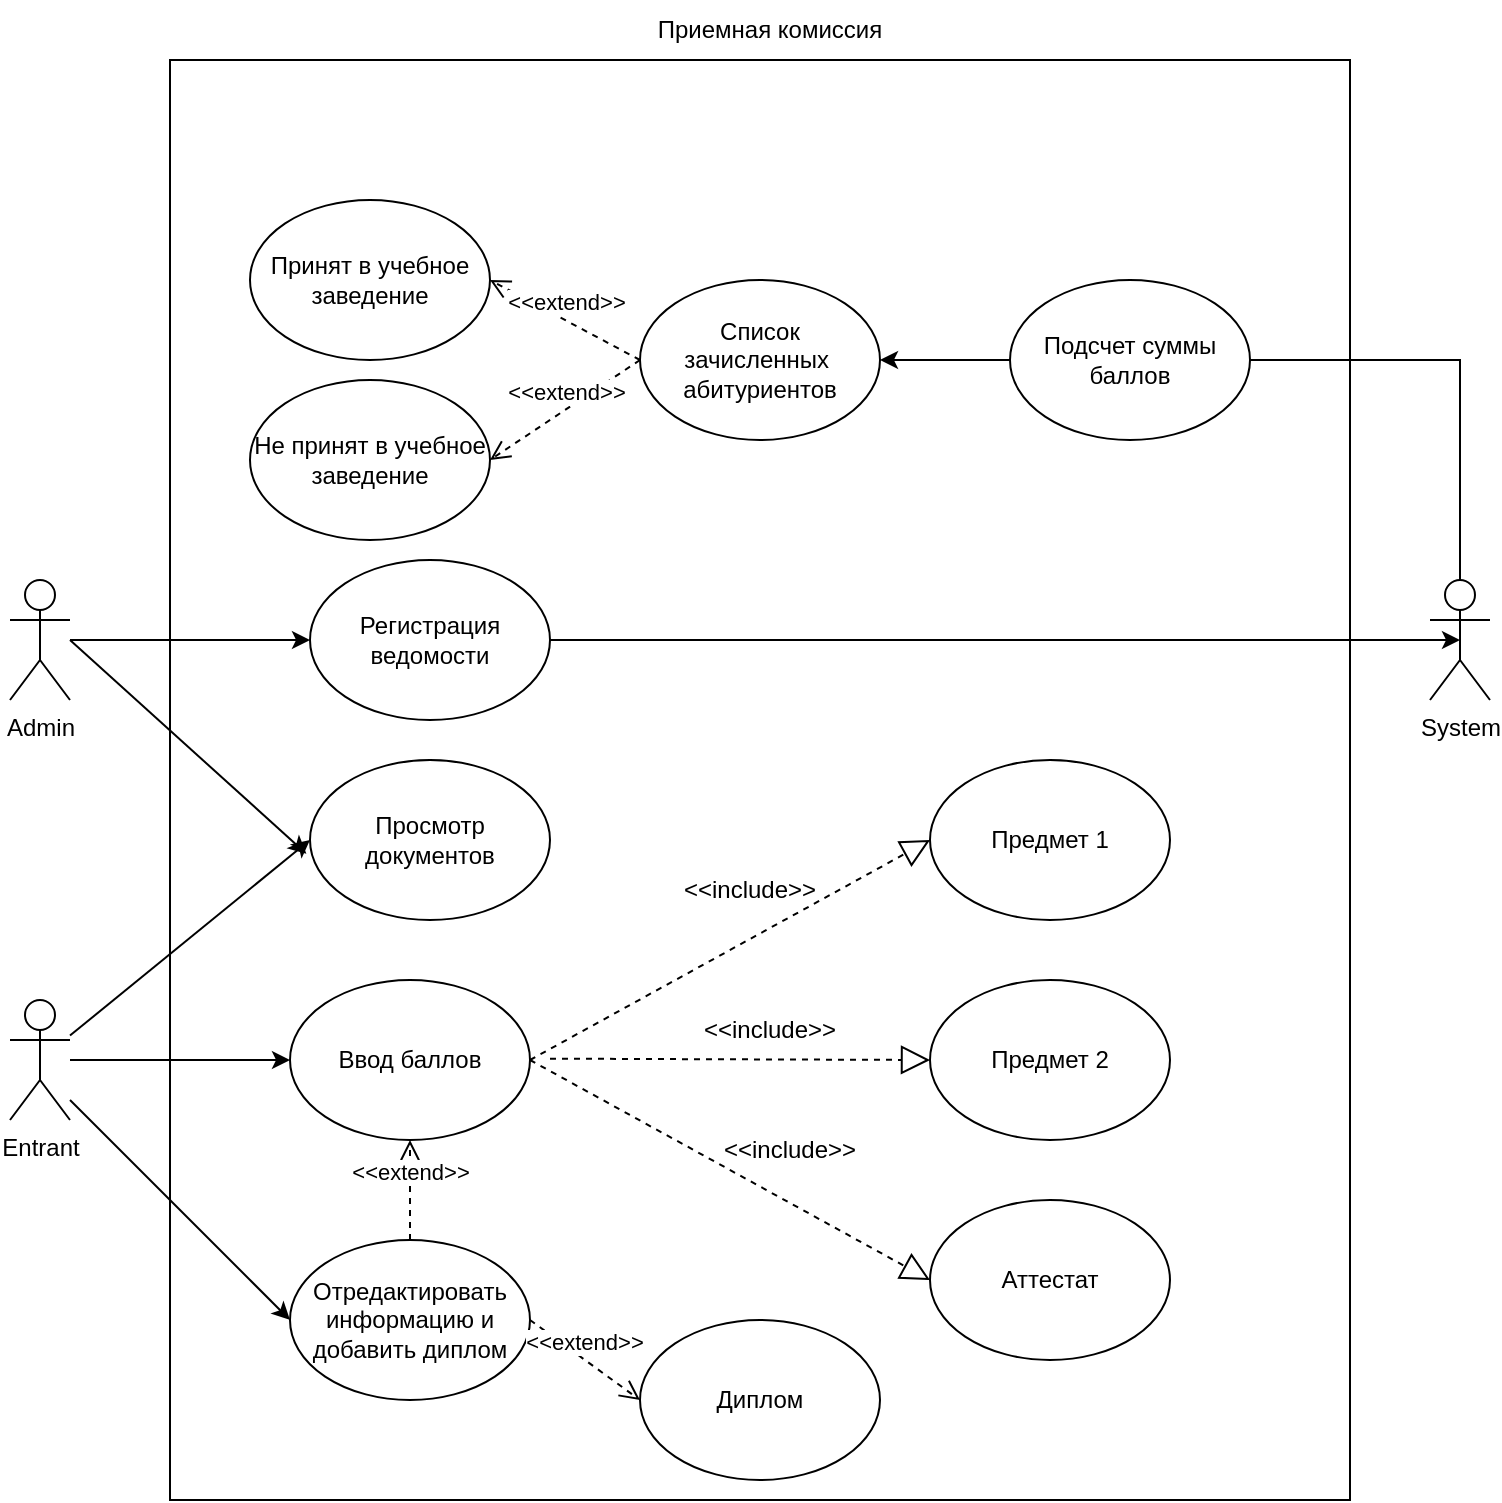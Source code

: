 <mxfile version="20.6.2" type="device" pages="5"><diagram name="Диаграмма вариантов использования с включениями и расширениями" id="e7e014a7-5840-1c2e-5031-d8a46d1fe8dd"><mxGraphModel dx="1232" dy="547" grid="1" gridSize="10" guides="1" tooltips="1" connect="1" arrows="1" fold="1" page="1" pageScale="1" pageWidth="1169" pageHeight="826" background="none" math="0" shadow="0"><root><mxCell id="0"/><mxCell id="1" parent="0"/><mxCell id="yzhm3s951CLzkCo0ZuKs-41" value="" style="rounded=0;whiteSpace=wrap;html=1;" parent="1" vertex="1"><mxGeometry x="240" y="60" width="590" height="720" as="geometry"/></mxCell><mxCell id="yzhm3s951CLzkCo0ZuKs-42" value="Приемная комиссия" style="text;html=1;strokeColor=none;fillColor=none;align=center;verticalAlign=middle;whiteSpace=wrap;rounded=0;" parent="1" vertex="1"><mxGeometry x="460" y="30" width="160" height="30" as="geometry"/></mxCell><mxCell id="yzhm3s951CLzkCo0ZuKs-74" value="" style="edgeStyle=orthogonalEdgeStyle;rounded=0;orthogonalLoop=1;jettySize=auto;html=1;" parent="1" source="yzhm3s951CLzkCo0ZuKs-43" target="yzhm3s951CLzkCo0ZuKs-51" edge="1"><mxGeometry relative="1" as="geometry"/></mxCell><mxCell id="yzhm3s951CLzkCo0ZuKs-43" value="Entrant" style="shape=umlActor;verticalLabelPosition=bottom;verticalAlign=top;html=1;outlineConnect=0;" parent="1" vertex="1"><mxGeometry x="160" y="530" width="30" height="60" as="geometry"/></mxCell><mxCell id="yzhm3s951CLzkCo0ZuKs-84" value="" style="edgeStyle=orthogonalEdgeStyle;rounded=0;orthogonalLoop=1;jettySize=auto;html=1;" parent="1" source="yzhm3s951CLzkCo0ZuKs-44" target="yzhm3s951CLzkCo0ZuKs-59" edge="1"><mxGeometry relative="1" as="geometry"/></mxCell><mxCell id="yzhm3s951CLzkCo0ZuKs-44" value="Admin" style="shape=umlActor;verticalLabelPosition=bottom;verticalAlign=top;html=1;outlineConnect=0;" parent="1" vertex="1"><mxGeometry x="160" y="320" width="30" height="60" as="geometry"/></mxCell><mxCell id="yzhm3s951CLzkCo0ZuKs-51" value="Ввод баллов" style="ellipse;whiteSpace=wrap;html=1;" parent="1" vertex="1"><mxGeometry x="300" y="520" width="120" height="80" as="geometry"/></mxCell><mxCell id="yzhm3s951CLzkCo0ZuKs-56" value="Предмет 1" style="ellipse;whiteSpace=wrap;html=1;" parent="1" vertex="1"><mxGeometry x="620" y="410" width="120" height="80" as="geometry"/></mxCell><mxCell id="yzhm3s951CLzkCo0ZuKs-57" value="Предмет 2" style="ellipse;whiteSpace=wrap;html=1;" parent="1" vertex="1"><mxGeometry x="620" y="520" width="120" height="80" as="geometry"/></mxCell><mxCell id="yzhm3s951CLzkCo0ZuKs-58" value="Аттестат" style="ellipse;whiteSpace=wrap;html=1;" parent="1" vertex="1"><mxGeometry x="620" y="630" width="120" height="80" as="geometry"/></mxCell><mxCell id="yzhm3s951CLzkCo0ZuKs-89" style="edgeStyle=orthogonalEdgeStyle;rounded=0;orthogonalLoop=1;jettySize=auto;html=1;exitX=1;exitY=0.5;exitDx=0;exitDy=0;entryX=0.5;entryY=0.5;entryDx=0;entryDy=0;entryPerimeter=0;" parent="1" source="yzhm3s951CLzkCo0ZuKs-59" target="yzhm3s951CLzkCo0ZuKs-63" edge="1"><mxGeometry relative="1" as="geometry"><mxPoint x="820" y="280.0" as="targetPoint"/></mxGeometry></mxCell><mxCell id="yzhm3s951CLzkCo0ZuKs-59" value="Регистрация ведомости" style="ellipse;whiteSpace=wrap;html=1;" parent="1" vertex="1"><mxGeometry x="310" y="310" width="120" height="80" as="geometry"/></mxCell><mxCell id="yzhm3s951CLzkCo0ZuKs-63" value="System" style="shape=umlActor;verticalLabelPosition=bottom;verticalAlign=top;html=1;outlineConnect=0;direction=east;" parent="1" vertex="1"><mxGeometry x="870" y="320" width="30" height="60" as="geometry"/></mxCell><mxCell id="yzhm3s951CLzkCo0ZuKs-72" value="Список зачисленных&amp;nbsp;&lt;br&gt;&amp;nbsp;абитуриентов&amp;nbsp;" style="ellipse;whiteSpace=wrap;html=1;" parent="1" vertex="1"><mxGeometry x="475" y="170" width="120" height="80" as="geometry"/></mxCell><mxCell id="yzhm3s951CLzkCo0ZuKs-77" value="" style="endArrow=block;dashed=1;endFill=0;endSize=12;html=1;rounded=0;entryX=0;entryY=0.5;entryDx=0;entryDy=0;" parent="1" target="yzhm3s951CLzkCo0ZuKs-57" edge="1"><mxGeometry width="160" relative="1" as="geometry"><mxPoint x="430" y="559.33" as="sourcePoint"/><mxPoint x="520" y="559.33" as="targetPoint"/></mxGeometry></mxCell><mxCell id="yzhm3s951CLzkCo0ZuKs-78" value="" style="endArrow=block;dashed=1;endFill=0;endSize=12;html=1;rounded=0;entryX=0;entryY=0.5;entryDx=0;entryDy=0;exitX=1;exitY=0.5;exitDx=0;exitDy=0;" parent="1" source="yzhm3s951CLzkCo0ZuKs-51" target="yzhm3s951CLzkCo0ZuKs-56" edge="1"><mxGeometry width="160" relative="1" as="geometry"><mxPoint x="420" y="530.0" as="sourcePoint"/><mxPoint x="610" y="530.67" as="targetPoint"/></mxGeometry></mxCell><mxCell id="yzhm3s951CLzkCo0ZuKs-79" value="" style="endArrow=block;dashed=1;endFill=0;endSize=12;html=1;rounded=0;entryX=0;entryY=0.5;entryDx=0;entryDy=0;exitX=1;exitY=0.5;exitDx=0;exitDy=0;" parent="1" source="yzhm3s951CLzkCo0ZuKs-51" target="yzhm3s951CLzkCo0ZuKs-58" edge="1"><mxGeometry width="160" relative="1" as="geometry"><mxPoint x="440" y="570" as="sourcePoint"/><mxPoint x="630" y="460" as="targetPoint"/></mxGeometry></mxCell><mxCell id="yzhm3s951CLzkCo0ZuKs-93" style="edgeStyle=orthogonalEdgeStyle;rounded=0;orthogonalLoop=1;jettySize=auto;html=1;exitX=0;exitY=0.5;exitDx=0;exitDy=0;entryX=1;entryY=0.5;entryDx=0;entryDy=0;" parent="1" source="yzhm3s951CLzkCo0ZuKs-91" target="yzhm3s951CLzkCo0ZuKs-72" edge="1"><mxGeometry relative="1" as="geometry"/></mxCell><mxCell id="yzhm3s951CLzkCo0ZuKs-91" value="Подсчет суммы баллов" style="ellipse;whiteSpace=wrap;html=1;" parent="1" vertex="1"><mxGeometry x="660" y="170" width="120" height="80" as="geometry"/></mxCell><mxCell id="yzhm3s951CLzkCo0ZuKs-92" value="" style="edgeStyle=orthogonalEdgeStyle;rounded=0;orthogonalLoop=1;jettySize=auto;html=1;exitX=0.5;exitY=0;exitDx=0;exitDy=0;exitPerimeter=0;entryX=1;entryY=0.5;entryDx=0;entryDy=0;endArrow=none;" parent="1" source="yzhm3s951CLzkCo0ZuKs-63" target="yzhm3s951CLzkCo0ZuKs-91" edge="1"><mxGeometry relative="1" as="geometry"><mxPoint x="905" y="240" as="sourcePoint"/><mxPoint x="620" y="210" as="targetPoint"/></mxGeometry></mxCell><mxCell id="yzhm3s951CLzkCo0ZuKs-94" value="Принят в учебное заведение" style="ellipse;whiteSpace=wrap;html=1;" parent="1" vertex="1"><mxGeometry x="280" y="130" width="120" height="80" as="geometry"/></mxCell><mxCell id="yzhm3s951CLzkCo0ZuKs-95" value="Не принят в учебное заведение" style="ellipse;whiteSpace=wrap;html=1;" parent="1" vertex="1"><mxGeometry x="280" y="220" width="120" height="80" as="geometry"/></mxCell><mxCell id="yzhm3s951CLzkCo0ZuKs-96" value="&amp;lt;&amp;lt;extend&amp;gt;&amp;gt;" style="html=1;verticalAlign=bottom;endArrow=open;dashed=1;endSize=8;rounded=0;exitX=0;exitY=0.5;exitDx=0;exitDy=0;entryX=1;entryY=0.5;entryDx=0;entryDy=0;" parent="1" source="yzhm3s951CLzkCo0ZuKs-72" target="yzhm3s951CLzkCo0ZuKs-94" edge="1"><mxGeometry relative="1" as="geometry"><mxPoint x="570" y="430" as="sourcePoint"/><mxPoint x="490" y="430" as="targetPoint"/></mxGeometry></mxCell><mxCell id="yzhm3s951CLzkCo0ZuKs-97" value="&amp;lt;&amp;lt;extend&amp;gt;&amp;gt;" style="html=1;verticalAlign=bottom;endArrow=open;dashed=1;endSize=8;rounded=0;exitX=0;exitY=0.5;exitDx=0;exitDy=0;entryX=1;entryY=0.5;entryDx=0;entryDy=0;" parent="1" source="yzhm3s951CLzkCo0ZuKs-72" target="yzhm3s951CLzkCo0ZuKs-95" edge="1"><mxGeometry relative="1" as="geometry"><mxPoint x="570" y="430" as="sourcePoint"/><mxPoint x="490" y="430" as="targetPoint"/></mxGeometry></mxCell><mxCell id="yzhm3s951CLzkCo0ZuKs-98" value="&amp;lt;&amp;lt;include&amp;gt;&amp;gt;" style="text;html=1;strokeColor=none;fillColor=none;align=center;verticalAlign=middle;whiteSpace=wrap;rounded=0;" parent="1" vertex="1"><mxGeometry x="500" y="460" width="60" height="30" as="geometry"/></mxCell><mxCell id="yzhm3s951CLzkCo0ZuKs-99" value="&amp;lt;&amp;lt;include&amp;gt;&amp;gt;" style="text;html=1;strokeColor=none;fillColor=none;align=center;verticalAlign=middle;whiteSpace=wrap;rounded=0;" parent="1" vertex="1"><mxGeometry x="510" y="530" width="60" height="30" as="geometry"/></mxCell><mxCell id="yzhm3s951CLzkCo0ZuKs-100" value="&amp;lt;&amp;lt;include&amp;gt;&amp;gt;" style="text;html=1;strokeColor=none;fillColor=none;align=center;verticalAlign=middle;whiteSpace=wrap;rounded=0;" parent="1" vertex="1"><mxGeometry x="520" y="590" width="60" height="30" as="geometry"/></mxCell><mxCell id="fYZSoEeZLHZ1Xmd56i_6-1" value="Просмотр документов" style="ellipse;whiteSpace=wrap;html=1;" parent="1" vertex="1"><mxGeometry x="310" y="410" width="120" height="80" as="geometry"/></mxCell><mxCell id="fYZSoEeZLHZ1Xmd56i_6-3" value="" style="endArrow=classic;html=1;rounded=0;entryX=0;entryY=0.5;entryDx=0;entryDy=0;" parent="1" source="yzhm3s951CLzkCo0ZuKs-43" target="fYZSoEeZLHZ1Xmd56i_6-1" edge="1"><mxGeometry width="50" height="50" relative="1" as="geometry"><mxPoint x="560" y="540" as="sourcePoint"/><mxPoint x="610" y="490" as="targetPoint"/></mxGeometry></mxCell><mxCell id="fYZSoEeZLHZ1Xmd56i_6-4" value="" style="endArrow=classic;html=1;rounded=0;entryX=-0.015;entryY=0.586;entryDx=0;entryDy=0;entryPerimeter=0;" parent="1" target="fYZSoEeZLHZ1Xmd56i_6-1" edge="1"><mxGeometry width="50" height="50" relative="1" as="geometry"><mxPoint x="190" y="350" as="sourcePoint"/><mxPoint x="450" y="490" as="targetPoint"/></mxGeometry></mxCell><mxCell id="fYZSoEeZLHZ1Xmd56i_6-5" value="Отредактировать информацию и добавить диплом" style="ellipse;whiteSpace=wrap;html=1;" parent="1" vertex="1"><mxGeometry x="300" y="650" width="120" height="80" as="geometry"/></mxCell><mxCell id="fYZSoEeZLHZ1Xmd56i_6-8" value="" style="endArrow=classic;html=1;rounded=0;exitX=1;exitY=0.833;exitDx=0;exitDy=0;exitPerimeter=0;entryX=0;entryY=0.5;entryDx=0;entryDy=0;" parent="1" source="yzhm3s951CLzkCo0ZuKs-43" target="fYZSoEeZLHZ1Xmd56i_6-5" edge="1"><mxGeometry width="50" height="50" relative="1" as="geometry"><mxPoint x="490" y="380" as="sourcePoint"/><mxPoint x="540" y="330" as="targetPoint"/></mxGeometry></mxCell><mxCell id="fYZSoEeZLHZ1Xmd56i_6-9" value="&amp;lt;&amp;lt;extend&amp;gt;&amp;gt;" style="html=1;verticalAlign=bottom;endArrow=open;dashed=1;endSize=8;rounded=0;exitX=0.5;exitY=0;exitDx=0;exitDy=0;entryX=0.5;entryY=1;entryDx=0;entryDy=0;" parent="1" source="fYZSoEeZLHZ1Xmd56i_6-5" target="yzhm3s951CLzkCo0ZuKs-51" edge="1"><mxGeometry relative="1" as="geometry"><mxPoint x="485.0" y="220" as="sourcePoint"/><mxPoint x="410" y="180" as="targetPoint"/></mxGeometry></mxCell><mxCell id="fYZSoEeZLHZ1Xmd56i_6-10" value="Диплом" style="ellipse;whiteSpace=wrap;html=1;" parent="1" vertex="1"><mxGeometry x="475" y="690" width="120" height="80" as="geometry"/></mxCell><mxCell id="fYZSoEeZLHZ1Xmd56i_6-11" value="&amp;lt;&amp;lt;extend&amp;gt;&amp;gt;" style="html=1;verticalAlign=bottom;endArrow=open;dashed=1;endSize=8;rounded=0;exitX=1;exitY=0.5;exitDx=0;exitDy=0;entryX=0;entryY=0.5;entryDx=0;entryDy=0;" parent="1" source="fYZSoEeZLHZ1Xmd56i_6-5" target="fYZSoEeZLHZ1Xmd56i_6-10" edge="1"><mxGeometry relative="1" as="geometry"><mxPoint x="370" y="660" as="sourcePoint"/><mxPoint x="370" y="610" as="targetPoint"/></mxGeometry></mxCell></root></mxGraphModel></diagram><diagram id="DNC6dQz1ooCn0y98Ke2l" name="Диаграмму классов (свойства, методы, уровень доступа)"><mxGraphModel dx="2059" dy="547" grid="1" gridSize="10" guides="1" tooltips="1" connect="1" arrows="1" fold="1" page="1" pageScale="1" pageWidth="827" pageHeight="1169" math="0" shadow="0"><root><mxCell id="0"/><mxCell id="1" parent="0"/><mxCell id="uYE3Ok9o0J3-fxgDN2Kq-1" value="System" style="swimlane;fontStyle=1;align=center;verticalAlign=top;childLayout=stackLayout;horizontal=1;startSize=26;horizontalStack=0;resizeParent=1;resizeParentMax=0;resizeLast=0;collapsible=1;marginBottom=0;" parent="1" vertex="1"><mxGeometry x="-580" y="70" width="210" height="120" as="geometry"/></mxCell><mxCell id="uYE3Ok9o0J3-fxgDN2Kq-2" value="+ entrant: Dictionary&lt;id, entrant&gt;" style="text;strokeColor=none;fillColor=none;align=left;verticalAlign=top;spacingLeft=4;spacingRight=4;overflow=hidden;rotatable=0;points=[[0,0.5],[1,0.5]];portConstraint=eastwest;" parent="uYE3Ok9o0J3-fxgDN2Kq-1" vertex="1"><mxGeometry y="26" width="210" height="26" as="geometry"/></mxCell><mxCell id="uYE3Ok9o0J3-fxgDN2Kq-3" value="" style="line;strokeWidth=1;fillColor=none;align=left;verticalAlign=middle;spacingTop=-1;spacingLeft=3;spacingRight=3;rotatable=0;labelPosition=right;points=[];portConstraint=eastwest;strokeColor=inherit;" parent="uYE3Ok9o0J3-fxgDN2Kq-1" vertex="1"><mxGeometry y="52" width="210" height="8" as="geometry"/></mxCell><mxCell id="uYE3Ok9o0J3-fxgDN2Kq-4" value="+ calculationPoints()&#10;+ selectionEntrant()" style="text;strokeColor=none;fillColor=none;align=left;verticalAlign=top;spacingLeft=4;spacingRight=4;overflow=hidden;rotatable=0;points=[[0,0.5],[1,0.5]];portConstraint=eastwest;" parent="uYE3Ok9o0J3-fxgDN2Kq-1" vertex="1"><mxGeometry y="60" width="210" height="60" as="geometry"/></mxCell><mxCell id="uYE3Ok9o0J3-fxgDN2Kq-5" value="Entrant" style="swimlane;fontStyle=1;align=center;verticalAlign=top;childLayout=stackLayout;horizontal=1;startSize=26;horizontalStack=0;resizeParent=1;resizeParentMax=0;resizeLast=0;collapsible=1;marginBottom=0;" parent="1" vertex="1"><mxGeometry x="-370" y="240" width="160" height="130" as="geometry"/></mxCell><mxCell id="uYE3Ok9o0J3-fxgDN2Kq-6" value="- id: type&#10;- fio: string" style="text;strokeColor=none;fillColor=none;align=left;verticalAlign=top;spacingLeft=4;spacingRight=4;overflow=hidden;rotatable=0;points=[[0,0.5],[1,0.5]];portConstraint=eastwest;" parent="uYE3Ok9o0J3-fxgDN2Kq-5" vertex="1"><mxGeometry y="26" width="160" height="44" as="geometry"/></mxCell><mxCell id="uYE3Ok9o0J3-fxgDN2Kq-7" value="" style="line;strokeWidth=1;fillColor=none;align=left;verticalAlign=middle;spacingTop=-1;spacingLeft=3;spacingRight=3;rotatable=0;labelPosition=right;points=[];portConstraint=eastwest;strokeColor=inherit;" parent="uYE3Ok9o0J3-fxgDN2Kq-5" vertex="1"><mxGeometry y="70" width="160" height="8" as="geometry"/></mxCell><mxCell id="uYE3Ok9o0J3-fxgDN2Kq-8" value="+ addPoints()&#10;+ addInformation()" style="text;strokeColor=none;fillColor=none;align=left;verticalAlign=top;spacingLeft=4;spacingRight=4;overflow=hidden;rotatable=0;points=[[0,0.5],[1,0.5]];portConstraint=eastwest;" parent="uYE3Ok9o0J3-fxgDN2Kq-5" vertex="1"><mxGeometry y="78" width="160" height="52" as="geometry"/></mxCell><mxCell id="uYE3Ok9o0J3-fxgDN2Kq-9" value="Admin" style="swimlane;fontStyle=1;align=center;verticalAlign=top;childLayout=stackLayout;horizontal=1;startSize=26;horizontalStack=0;resizeParent=1;resizeParentMax=0;resizeLast=0;collapsible=1;marginBottom=0;" parent="1" vertex="1"><mxGeometry x="-730" y="240" width="170" height="130" as="geometry"/></mxCell><mxCell id="uYE3Ok9o0J3-fxgDN2Kq-10" value="+ nameOfAdmin: string" style="text;strokeColor=none;fillColor=none;align=left;verticalAlign=top;spacingLeft=4;spacingRight=4;overflow=hidden;rotatable=0;points=[[0,0.5],[1,0.5]];portConstraint=eastwest;" parent="uYE3Ok9o0J3-fxgDN2Kq-9" vertex="1"><mxGeometry y="26" width="170" height="26" as="geometry"/></mxCell><mxCell id="uYE3Ok9o0J3-fxgDN2Kq-11" value="" style="line;strokeWidth=1;fillColor=none;align=left;verticalAlign=middle;spacingTop=-1;spacingLeft=3;spacingRight=3;rotatable=0;labelPosition=right;points=[];portConstraint=eastwest;strokeColor=inherit;" parent="uYE3Ok9o0J3-fxgDN2Kq-9" vertex="1"><mxGeometry y="52" width="170" height="8" as="geometry"/></mxCell><mxCell id="uYE3Ok9o0J3-fxgDN2Kq-12" value="+ registrationApplication()&#10;+ checkDocument()&#10;" style="text;strokeColor=none;fillColor=none;align=left;verticalAlign=top;spacingLeft=4;spacingRight=4;overflow=hidden;rotatable=0;points=[[0,0.5],[1,0.5]];portConstraint=eastwest;" parent="uYE3Ok9o0J3-fxgDN2Kq-9" vertex="1"><mxGeometry y="60" width="170" height="70" as="geometry"/></mxCell><mxCell id="lOzL7VfkCGBW8-D8AcFt-2" value="" style="endArrow=classic;html=1;rounded=0;exitX=0.01;exitY=1.01;exitDx=0;exitDy=0;exitPerimeter=0;entryX=0.5;entryY=0;entryDx=0;entryDy=0;" parent="1" source="uYE3Ok9o0J3-fxgDN2Kq-4" target="uYE3Ok9o0J3-fxgDN2Kq-9" edge="1"><mxGeometry width="50" height="50" relative="1" as="geometry"><mxPoint x="-490" y="270" as="sourcePoint"/><mxPoint x="-440" y="220" as="targetPoint"/></mxGeometry></mxCell><mxCell id="lOzL7VfkCGBW8-D8AcFt-3" value="" style="endArrow=classic;html=1;rounded=0;exitX=0.995;exitY=1.099;exitDx=0;exitDy=0;exitPerimeter=0;entryX=0.5;entryY=0;entryDx=0;entryDy=0;" parent="1" source="uYE3Ok9o0J3-fxgDN2Kq-4" target="uYE3Ok9o0J3-fxgDN2Kq-5" edge="1"><mxGeometry width="50" height="50" relative="1" as="geometry"><mxPoint x="-490" y="270" as="sourcePoint"/><mxPoint x="-440" y="220" as="targetPoint"/></mxGeometry></mxCell></root></mxGraphModel></diagram><diagram id="BLNDULwhdmVhmMVESTPh" name="Диаграмму последовательности"><mxGraphModel dx="795" dy="353" grid="1" gridSize="10" guides="1" tooltips="1" connect="1" arrows="1" fold="1" page="1" pageScale="1" pageWidth="827" pageHeight="1169" math="0" shadow="0"><root><mxCell id="0"/><mxCell id="1" parent="0"/><mxCell id="290mpSItmJ9AKOSlCAyH-1" value="" style="html=1;points=[];perimeter=orthogonalPerimeter;" parent="1" vertex="1"><mxGeometry x="220" y="310" width="10" height="170" as="geometry"/></mxCell><mxCell id="290mpSItmJ9AKOSlCAyH-2" value="" style="html=1;points=[];perimeter=orthogonalPerimeter;" parent="1" vertex="1"><mxGeometry x="390" y="310" width="10" height="130" as="geometry"/></mxCell><mxCell id="290mpSItmJ9AKOSlCAyH-3" value="" style="html=1;points=[];perimeter=orthogonalPerimeter;" parent="1" vertex="1"><mxGeometry x="530" y="330" width="10" height="100" as="geometry"/></mxCell><mxCell id="290mpSItmJ9AKOSlCAyH-4" value="" style="html=1;points=[];perimeter=orthogonalPerimeter;" parent="1" vertex="1"><mxGeometry x="650" y="400" width="10" height="80" as="geometry"/></mxCell><mxCell id="290mpSItmJ9AKOSlCAyH-5" value="Абитуриент" style="rounded=1;whiteSpace=wrap;html=1;" parent="1" vertex="1"><mxGeometry x="182.5" y="220" width="85" height="30" as="geometry"/></mxCell><mxCell id="290mpSItmJ9AKOSlCAyH-6" value="Регистрация" style="rounded=1;whiteSpace=wrap;html=1;" parent="1" vertex="1"><mxGeometry x="352.5" y="220" width="85" height="30" as="geometry"/></mxCell><mxCell id="290mpSItmJ9AKOSlCAyH-7" value="Система" style="rounded=1;whiteSpace=wrap;html=1;" parent="1" vertex="1"><mxGeometry x="492.5" y="220" width="85" height="30" as="geometry"/></mxCell><mxCell id="290mpSItmJ9AKOSlCAyH-8" value="Результат" style="rounded=1;whiteSpace=wrap;html=1;" parent="1" vertex="1"><mxGeometry x="612.5" y="220" width="85" height="30" as="geometry"/></mxCell><mxCell id="290mpSItmJ9AKOSlCAyH-9" value="" style="endArrow=none;dashed=1;html=1;rounded=0;exitX=0.5;exitY=1;exitDx=0;exitDy=0;entryX=0.38;entryY=-0.021;entryDx=0;entryDy=0;entryPerimeter=0;" parent="1" source="290mpSItmJ9AKOSlCAyH-5" target="290mpSItmJ9AKOSlCAyH-1" edge="1"><mxGeometry width="50" height="50" relative="1" as="geometry"><mxPoint x="390" y="380" as="sourcePoint"/><mxPoint x="440" y="330" as="targetPoint"/></mxGeometry></mxCell><mxCell id="290mpSItmJ9AKOSlCAyH-10" value="" style="endArrow=none;dashed=1;html=1;rounded=0;exitX=0.5;exitY=1;exitDx=0;exitDy=0;entryX=0.66;entryY=-0.003;entryDx=0;entryDy=0;entryPerimeter=0;" parent="1" source="290mpSItmJ9AKOSlCAyH-6" target="290mpSItmJ9AKOSlCAyH-2" edge="1"><mxGeometry width="50" height="50" relative="1" as="geometry"><mxPoint x="390" y="380" as="sourcePoint"/><mxPoint x="440" y="330" as="targetPoint"/></mxGeometry></mxCell><mxCell id="290mpSItmJ9AKOSlCAyH-11" value="" style="endArrow=none;dashed=1;html=1;rounded=0;entryX=0.5;entryY=1;entryDx=0;entryDy=0;exitX=0.66;exitY=-0.02;exitDx=0;exitDy=0;exitPerimeter=0;" parent="1" source="290mpSItmJ9AKOSlCAyH-3" target="290mpSItmJ9AKOSlCAyH-7" edge="1"><mxGeometry width="50" height="50" relative="1" as="geometry"><mxPoint x="390" y="380" as="sourcePoint"/><mxPoint x="440" y="330" as="targetPoint"/></mxGeometry></mxCell><mxCell id="290mpSItmJ9AKOSlCAyH-12" value="" style="endArrow=none;dashed=1;html=1;rounded=0;entryX=0.5;entryY=1;entryDx=0;entryDy=0;exitX=0.5;exitY=-0.04;exitDx=0;exitDy=0;exitPerimeter=0;" parent="1" source="290mpSItmJ9AKOSlCAyH-4" target="290mpSItmJ9AKOSlCAyH-8" edge="1"><mxGeometry width="50" height="50" relative="1" as="geometry"><mxPoint x="560" y="380" as="sourcePoint"/><mxPoint x="610" y="330" as="targetPoint"/></mxGeometry></mxCell><mxCell id="290mpSItmJ9AKOSlCAyH-13" value="" style="endArrow=classic;html=1;rounded=0;exitX=0.78;exitY=-0.002;exitDx=0;exitDy=0;exitPerimeter=0;entryX=0.74;entryY=0.003;entryDx=0;entryDy=0;entryPerimeter=0;" parent="1" source="290mpSItmJ9AKOSlCAyH-1" target="290mpSItmJ9AKOSlCAyH-2" edge="1"><mxGeometry width="50" height="50" relative="1" as="geometry"><mxPoint x="320" y="380" as="sourcePoint"/><mxPoint x="370" y="330" as="targetPoint"/></mxGeometry></mxCell><mxCell id="290mpSItmJ9AKOSlCAyH-14" value="" style="endArrow=classic;html=1;rounded=0;entryX=0.34;entryY=-0.02;entryDx=0;entryDy=0;entryPerimeter=0;" parent="1" source="290mpSItmJ9AKOSlCAyH-2" target="290mpSItmJ9AKOSlCAyH-3" edge="1"><mxGeometry width="50" height="50" relative="1" as="geometry"><mxPoint x="470" y="370" as="sourcePoint"/><mxPoint x="520" y="320" as="targetPoint"/></mxGeometry></mxCell><mxCell id="290mpSItmJ9AKOSlCAyH-15" value="" style="endArrow=classic;html=1;rounded=0;exitX=1.06;exitY=0.724;exitDx=0;exitDy=0;exitPerimeter=0;entryX=0.74;entryY=0.01;entryDx=0;entryDy=0;entryPerimeter=0;" parent="1" source="290mpSItmJ9AKOSlCAyH-3" target="290mpSItmJ9AKOSlCAyH-4" edge="1"><mxGeometry width="50" height="50" relative="1" as="geometry"><mxPoint x="560" y="370" as="sourcePoint"/><mxPoint x="610" y="320" as="targetPoint"/></mxGeometry></mxCell><mxCell id="290mpSItmJ9AKOSlCAyH-16" value="return" style="html=1;verticalAlign=bottom;endArrow=open;dashed=1;endSize=8;rounded=0;exitX=0.5;exitY=1.01;exitDx=0;exitDy=0;exitPerimeter=0;" parent="1" source="290mpSItmJ9AKOSlCAyH-4" target="290mpSItmJ9AKOSlCAyH-1" edge="1"><mxGeometry relative="1" as="geometry"><mxPoint x="500" y="430" as="sourcePoint"/><mxPoint x="420" y="430" as="targetPoint"/></mxGeometry></mxCell><mxCell id="290mpSItmJ9AKOSlCAyH-17" value="" style="endArrow=none;dashed=1;html=1;rounded=0;" parent="1" edge="1"><mxGeometry width="50" height="50" relative="1" as="geometry"><mxPoint x="225" y="480" as="sourcePoint"/><mxPoint x="225" y="550" as="targetPoint"/></mxGeometry></mxCell><mxCell id="290mpSItmJ9AKOSlCAyH-18" value="" style="endArrow=none;dashed=1;html=1;rounded=0;exitX=0.66;exitY=1;exitDx=0;exitDy=0;exitPerimeter=0;" parent="1" source="290mpSItmJ9AKOSlCAyH-2" edge="1"><mxGeometry width="50" height="50" relative="1" as="geometry"><mxPoint x="420" y="450" as="sourcePoint"/><mxPoint x="397" y="550" as="targetPoint"/></mxGeometry></mxCell><mxCell id="290mpSItmJ9AKOSlCAyH-19" value="" style="endArrow=none;dashed=1;html=1;rounded=0;exitX=0.5;exitY=1.012;exitDx=0;exitDy=0;exitPerimeter=0;" parent="1" source="290mpSItmJ9AKOSlCAyH-3" edge="1"><mxGeometry width="50" height="50" relative="1" as="geometry"><mxPoint x="420" y="450" as="sourcePoint"/><mxPoint x="535" y="550" as="targetPoint"/></mxGeometry></mxCell><mxCell id="290mpSItmJ9AKOSlCAyH-20" value="" style="endArrow=none;dashed=1;html=1;rounded=0;exitX=0.34;exitY=1.02;exitDx=0;exitDy=0;exitPerimeter=0;startArrow=none;" parent="1" edge="1"><mxGeometry width="50" height="50" relative="1" as="geometry"><mxPoint x="650.2" y="560.6" as="sourcePoint"/><mxPoint x="653" y="550" as="targetPoint"/></mxGeometry></mxCell><mxCell id="290mpSItmJ9AKOSlCAyH-22" value="" style="endArrow=none;dashed=1;html=1;rounded=0;exitX=0.34;exitY=1.02;exitDx=0;exitDy=0;exitPerimeter=0;" parent="1" source="290mpSItmJ9AKOSlCAyH-4" edge="1"><mxGeometry width="50" height="50" relative="1" as="geometry"><mxPoint x="653.4" y="481.6" as="sourcePoint"/><mxPoint x="654.621" y="530.0" as="targetPoint"/></mxGeometry></mxCell><mxCell id="290mpSItmJ9AKOSlCAyH-23" value="Заполнение документов" style="text;html=1;strokeColor=none;fillColor=none;align=center;verticalAlign=middle;whiteSpace=wrap;rounded=0;" parent="1" vertex="1"><mxGeometry x="250" y="280" width="60" height="30" as="geometry"/></mxCell><mxCell id="290mpSItmJ9AKOSlCAyH-24" value="Ведомость" style="text;html=1;strokeColor=none;fillColor=none;align=center;verticalAlign=middle;whiteSpace=wrap;rounded=0;" parent="1" vertex="1"><mxGeometry x="420" y="290" width="60" height="30" as="geometry"/></mxCell><mxCell id="290mpSItmJ9AKOSlCAyH-25" value="Результаты" style="text;html=1;strokeColor=none;fillColor=none;align=center;verticalAlign=middle;whiteSpace=wrap;rounded=0;" parent="1" vertex="1"><mxGeometry x="560" y="370" width="60" height="30" as="geometry"/></mxCell><mxCell id="9mjWF03FwQEcsx9Alpmj-2" value="Регистрация&lt;br&gt;&amp;nbsp;ведомости&amp;nbsp;" style="edgeStyle=orthogonalEdgeStyle;html=1;align=left;spacingLeft=2;endArrow=block;rounded=0;entryX=1;entryY=0;" edge="1" parent="1"><mxGeometry relative="1" as="geometry"><mxPoint x="399" y="360" as="sourcePoint"/><Array as="points"><mxPoint x="429" y="360"/></Array><mxPoint x="404" y="380.0" as="targetPoint"/></mxGeometry></mxCell><mxCell id="9mjWF03FwQEcsx9Alpmj-5" value="Расчет &lt;br&gt;и определение&amp;nbsp;" style="edgeStyle=orthogonalEdgeStyle;html=1;align=left;spacingLeft=2;endArrow=block;rounded=0;entryX=1;entryY=0;" edge="1" parent="1"><mxGeometry relative="1" as="geometry"><mxPoint x="540" y="340" as="sourcePoint"/><Array as="points"><mxPoint x="570" y="340"/></Array><mxPoint x="545" y="360.0" as="targetPoint"/></mxGeometry></mxCell></root></mxGraphModel></diagram><diagram id="Makx5BZKypiLCtGCCmT8" name="Диаграмму деятельности (для определенной части)"><mxGraphModel dx="1232" dy="547" grid="1" gridSize="10" guides="1" tooltips="1" connect="1" arrows="1" fold="1" page="1" pageScale="1" pageWidth="827" pageHeight="1169" math="0" shadow="0"><root><mxCell id="0"/><mxCell id="1" parent="0"/><mxCell id="aR0jriVRbtnSb1Qhdorr-10" style="edgeStyle=orthogonalEdgeStyle;rounded=0;orthogonalLoop=1;jettySize=auto;html=1;exitX=0.5;exitY=1;exitDx=0;exitDy=0;entryX=0.5;entryY=0;entryDx=0;entryDy=0;" edge="1" parent="1" source="aR0jriVRbtnSb1Qhdorr-1" target="aR0jriVRbtnSb1Qhdorr-2"><mxGeometry relative="1" as="geometry"/></mxCell><mxCell id="aR0jriVRbtnSb1Qhdorr-1" value="" style="ellipse;html=1;shape=endState;fillColor=#000000;strokeColor=#ff0000;" vertex="1" parent="1"><mxGeometry x="350" y="60" width="30" height="30" as="geometry"/></mxCell><mxCell id="aR0jriVRbtnSb1Qhdorr-12" style="edgeStyle=orthogonalEdgeStyle;rounded=0;orthogonalLoop=1;jettySize=auto;html=1;" edge="1" parent="1"><mxGeometry relative="1" as="geometry"><mxPoint x="360" y="220" as="sourcePoint"/><mxPoint x="365" y="130" as="targetPoint"/><Array as="points"><mxPoint x="305" y="220"/><mxPoint x="285" y="220"/><mxPoint x="285" y="130"/></Array></mxGeometry></mxCell><mxCell id="aR0jriVRbtnSb1Qhdorr-2" value="Ввод данных&amp;nbsp;" style="rounded=1;whiteSpace=wrap;html=1;arcSize=40;fontColor=#000000;fillColor=#ffffc0;strokeColor=#ff0000;" vertex="1" parent="1"><mxGeometry x="305" y="150" width="120" height="40" as="geometry"/></mxCell><mxCell id="aR0jriVRbtnSb1Qhdorr-3" value="" style="edgeStyle=orthogonalEdgeStyle;html=1;verticalAlign=bottom;endArrow=open;endSize=8;strokeColor=#ff0000;rounded=0;" edge="1" source="aR0jriVRbtnSb1Qhdorr-2" parent="1"><mxGeometry relative="1" as="geometry"><mxPoint x="365" y="250" as="targetPoint"/></mxGeometry></mxCell><mxCell id="aR0jriVRbtnSb1Qhdorr-4" value="Регистрация" style="rounded=1;whiteSpace=wrap;html=1;arcSize=40;fontColor=#000000;fillColor=#ffffc0;strokeColor=#ff0000;" vertex="1" parent="1"><mxGeometry x="305" y="250" width="120" height="40" as="geometry"/></mxCell><mxCell id="aR0jriVRbtnSb1Qhdorr-5" value="" style="edgeStyle=orthogonalEdgeStyle;html=1;verticalAlign=bottom;endArrow=open;endSize=8;strokeColor=#ff0000;rounded=0;entryX=0.5;entryY=0;entryDx=0;entryDy=0;" edge="1" source="aR0jriVRbtnSb1Qhdorr-4" parent="1" target="aR0jriVRbtnSb1Qhdorr-6"><mxGeometry relative="1" as="geometry"><mxPoint x="370" y="370" as="targetPoint"/></mxGeometry></mxCell><mxCell id="aR0jriVRbtnSb1Qhdorr-6" value="Расчет суммы баллов" style="rounded=1;whiteSpace=wrap;html=1;arcSize=40;fontColor=#000000;fillColor=#ffffc0;strokeColor=#ff0000;" vertex="1" parent="1"><mxGeometry x="305" y="340" width="120" height="40" as="geometry"/></mxCell><mxCell id="aR0jriVRbtnSb1Qhdorr-7" value="" style="edgeStyle=orthogonalEdgeStyle;html=1;verticalAlign=bottom;endArrow=open;endSize=8;strokeColor=#ff0000;rounded=0;entryX=0.5;entryY=0;entryDx=0;entryDy=0;" edge="1" source="aR0jriVRbtnSb1Qhdorr-6" parent="1" target="aR0jriVRbtnSb1Qhdorr-8"><mxGeometry relative="1" as="geometry"><mxPoint x="350" y="510" as="targetPoint"/></mxGeometry></mxCell><mxCell id="aR0jriVRbtnSb1Qhdorr-14" style="edgeStyle=orthogonalEdgeStyle;rounded=0;orthogonalLoop=1;jettySize=auto;html=1;exitX=0.5;exitY=1;exitDx=0;exitDy=0;entryX=0.5;entryY=0;entryDx=0;entryDy=0;" edge="1" parent="1" source="aR0jriVRbtnSb1Qhdorr-8" target="aR0jriVRbtnSb1Qhdorr-13"><mxGeometry relative="1" as="geometry"/></mxCell><mxCell id="aR0jriVRbtnSb1Qhdorr-8" value="Определение поступивших" style="rounded=1;whiteSpace=wrap;html=1;arcSize=40;fontColor=#000000;fillColor=#ffffc0;strokeColor=#ff0000;" vertex="1" parent="1"><mxGeometry x="305" y="450" width="120" height="40" as="geometry"/></mxCell><mxCell id="aR0jriVRbtnSb1Qhdorr-13" value="" style="ellipse;html=1;shape=endState;fillColor=#000000;strokeColor=#ff0000;" vertex="1" parent="1"><mxGeometry x="350" y="560" width="30" height="30" as="geometry"/></mxCell></root></mxGraphModel></diagram><diagram id="GoD2q0zvpNpyHLtPetXk" name="Диаграмму компонентов или/и размещени"><mxGraphModel dx="1120" dy="497" grid="1" gridSize="10" guides="1" tooltips="1" connect="1" arrows="1" fold="1" page="1" pageScale="1" pageWidth="827" pageHeight="1169" math="0" shadow="0"><root><mxCell id="0"/><mxCell id="1" parent="0"/><mxCell id="B8wnZWp6KxxDTFHbgmmt-2" value="Абитуриент" style="shape=module;align=left;spacingLeft=20;align=center;verticalAlign=top;" vertex="1" parent="1"><mxGeometry x="10" y="450" width="100" height="50" as="geometry"/></mxCell><mxCell id="B8wnZWp6KxxDTFHbgmmt-3" value="Амин" style="shape=module;align=left;spacingLeft=20;align=center;verticalAlign=top;" vertex="1" parent="1"><mxGeometry x="160" y="450" width="100" height="50" as="geometry"/></mxCell><mxCell id="B8wnZWp6KxxDTFHbgmmt-4" value="Система" style="shape=module;align=left;spacingLeft=20;align=center;verticalAlign=top;" vertex="1" parent="1"><mxGeometry x="430" y="450" width="100" height="50" as="geometry"/></mxCell><mxCell id="B8wnZWp6KxxDTFHbgmmt-5" value="Ведомость" style="shape=module;align=left;spacingLeft=20;align=center;verticalAlign=top;" vertex="1" parent="1"><mxGeometry x="290" y="450" width="100" height="50" as="geometry"/></mxCell><mxCell id="B8wnZWp6KxxDTFHbgmmt-6" value="Результат" style="shape=module;align=left;spacingLeft=20;align=center;verticalAlign=top;" vertex="1" parent="1"><mxGeometry x="580" y="450" width="100" height="50" as="geometry"/></mxCell><mxCell id="B8wnZWp6KxxDTFHbgmmt-10" value="" style="endArrow=none;html=1;rounded=0;exitX=1;exitY=0.5;exitDx=0;exitDy=0;entryX=0.087;entryY=0.485;entryDx=0;entryDy=0;entryPerimeter=0;" edge="1" parent="1" source="B8wnZWp6KxxDTFHbgmmt-2" target="B8wnZWp6KxxDTFHbgmmt-3"><mxGeometry width="50" height="50" relative="1" as="geometry"><mxPoint x="310" y="540" as="sourcePoint"/><mxPoint x="360" y="490" as="targetPoint"/></mxGeometry></mxCell><mxCell id="B8wnZWp6KxxDTFHbgmmt-12" value="" style="endArrow=none;html=1;rounded=0;exitX=1;exitY=0.5;exitDx=0;exitDy=0;entryX=0.075;entryY=0.515;entryDx=0;entryDy=0;entryPerimeter=0;" edge="1" parent="1" source="B8wnZWp6KxxDTFHbgmmt-3" target="B8wnZWp6KxxDTFHbgmmt-5"><mxGeometry width="50" height="50" relative="1" as="geometry"><mxPoint x="310" y="540" as="sourcePoint"/><mxPoint x="360" y="490" as="targetPoint"/></mxGeometry></mxCell><mxCell id="B8wnZWp6KxxDTFHbgmmt-13" value="" style="endArrow=none;html=1;rounded=0;exitX=1;exitY=0.5;exitDx=0;exitDy=0;entryX=0.115;entryY=0.485;entryDx=0;entryDy=0;entryPerimeter=0;" edge="1" parent="1" source="B8wnZWp6KxxDTFHbgmmt-5" target="B8wnZWp6KxxDTFHbgmmt-4"><mxGeometry width="50" height="50" relative="1" as="geometry"><mxPoint x="310" y="540" as="sourcePoint"/><mxPoint x="360" y="490" as="targetPoint"/></mxGeometry></mxCell><mxCell id="B8wnZWp6KxxDTFHbgmmt-14" value="" style="endArrow=none;html=1;rounded=0;exitX=1;exitY=0.5;exitDx=0;exitDy=0;entryX=0.098;entryY=0.529;entryDx=0;entryDy=0;entryPerimeter=0;" edge="1" parent="1" source="B8wnZWp6KxxDTFHbgmmt-4" target="B8wnZWp6KxxDTFHbgmmt-6"><mxGeometry width="50" height="50" relative="1" as="geometry"><mxPoint x="310" y="540" as="sourcePoint"/><mxPoint x="360" y="490" as="targetPoint"/></mxGeometry></mxCell></root></mxGraphModel></diagram></mxfile>